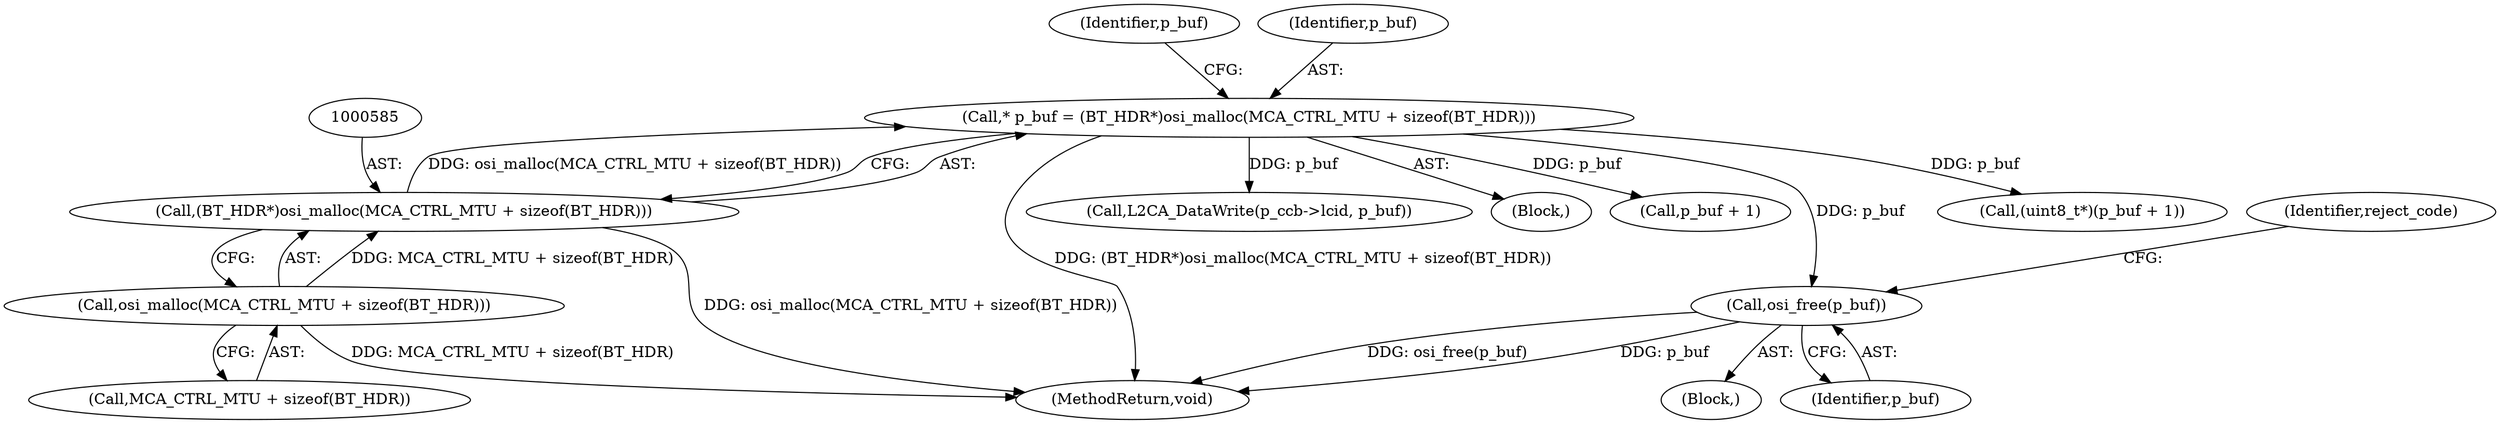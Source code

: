 digraph "0_Android_5216e6120160b28d76e9ee4dff9995e772647511@API" {
"1000689" [label="(Call,osi_free(p_buf))"];
"1000582" [label="(Call,* p_buf = (BT_HDR*)osi_malloc(MCA_CTRL_MTU + sizeof(BT_HDR)))"];
"1000584" [label="(Call,(BT_HDR*)osi_malloc(MCA_CTRL_MTU + sizeof(BT_HDR)))"];
"1000586" [label="(Call,osi_malloc(MCA_CTRL_MTU + sizeof(BT_HDR)))"];
"1000688" [label="(Block,)"];
"1000593" [label="(Identifier,p_buf)"];
"1000682" [label="(Call,L2CA_DataWrite(p_ccb->lcid, p_buf))"];
"1000580" [label="(Block,)"];
"1000584" [label="(Call,(BT_HDR*)osi_malloc(MCA_CTRL_MTU + sizeof(BT_HDR)))"];
"1000583" [label="(Identifier,p_buf)"];
"1000690" [label="(Identifier,p_buf)"];
"1000603" [label="(Call,p_buf + 1)"];
"1000693" [label="(Identifier,reject_code)"];
"1000741" [label="(MethodReturn,void)"];
"1000586" [label="(Call,osi_malloc(MCA_CTRL_MTU + sizeof(BT_HDR)))"];
"1000582" [label="(Call,* p_buf = (BT_HDR*)osi_malloc(MCA_CTRL_MTU + sizeof(BT_HDR)))"];
"1000689" [label="(Call,osi_free(p_buf))"];
"1000587" [label="(Call,MCA_CTRL_MTU + sizeof(BT_HDR))"];
"1000601" [label="(Call,(uint8_t*)(p_buf + 1))"];
"1000689" -> "1000688"  [label="AST: "];
"1000689" -> "1000690"  [label="CFG: "];
"1000690" -> "1000689"  [label="AST: "];
"1000693" -> "1000689"  [label="CFG: "];
"1000689" -> "1000741"  [label="DDG: osi_free(p_buf)"];
"1000689" -> "1000741"  [label="DDG: p_buf"];
"1000582" -> "1000689"  [label="DDG: p_buf"];
"1000582" -> "1000580"  [label="AST: "];
"1000582" -> "1000584"  [label="CFG: "];
"1000583" -> "1000582"  [label="AST: "];
"1000584" -> "1000582"  [label="AST: "];
"1000593" -> "1000582"  [label="CFG: "];
"1000582" -> "1000741"  [label="DDG: (BT_HDR*)osi_malloc(MCA_CTRL_MTU + sizeof(BT_HDR))"];
"1000584" -> "1000582"  [label="DDG: osi_malloc(MCA_CTRL_MTU + sizeof(BT_HDR))"];
"1000582" -> "1000601"  [label="DDG: p_buf"];
"1000582" -> "1000603"  [label="DDG: p_buf"];
"1000582" -> "1000682"  [label="DDG: p_buf"];
"1000584" -> "1000586"  [label="CFG: "];
"1000585" -> "1000584"  [label="AST: "];
"1000586" -> "1000584"  [label="AST: "];
"1000584" -> "1000741"  [label="DDG: osi_malloc(MCA_CTRL_MTU + sizeof(BT_HDR))"];
"1000586" -> "1000584"  [label="DDG: MCA_CTRL_MTU + sizeof(BT_HDR)"];
"1000586" -> "1000587"  [label="CFG: "];
"1000587" -> "1000586"  [label="AST: "];
"1000586" -> "1000741"  [label="DDG: MCA_CTRL_MTU + sizeof(BT_HDR)"];
}
